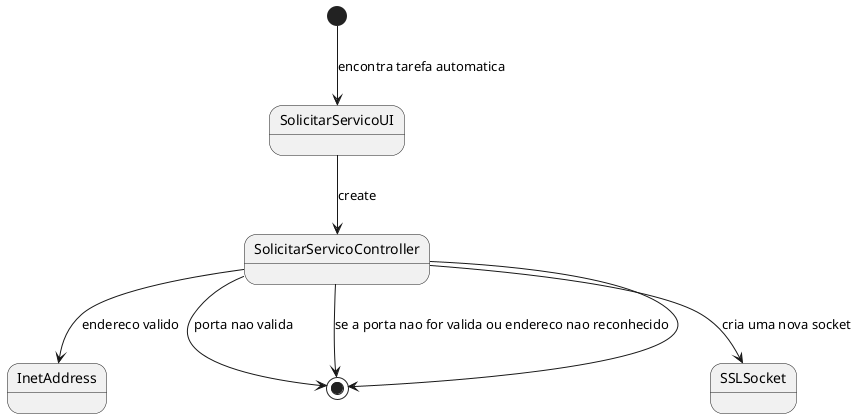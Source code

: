 @startuml
'scale 350 width
skinparam monochrome true

[*] --> SolicitarServicoUI : encontra tarefa automatica

SolicitarServicoUI --> SolicitarServicoController : create
SolicitarServicoController --> InetAddress : endereco valido
SolicitarServicoController --> [*] : porta nao valida
SolicitarServicoController --> SSLSocket : cria uma nova socket
SolicitarServicoController --> [*] : se a porta nao for valida ou endereco nao reconhecido
SolicitarServicoController --> [*]



@enduml